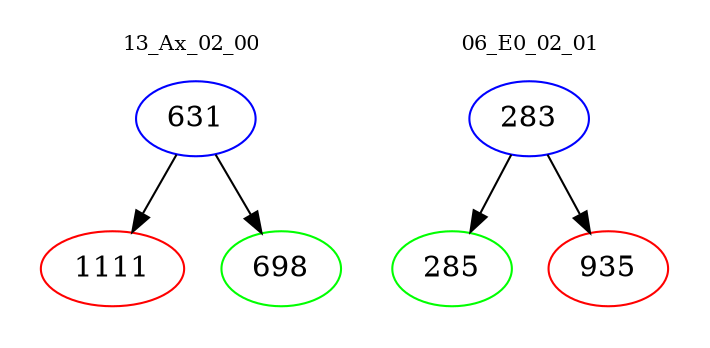 digraph{
subgraph cluster_0 {
color = white
label = "13_Ax_02_00";
fontsize=10;
T0_631 [label="631", color="blue"]
T0_631 -> T0_1111 [color="black"]
T0_1111 [label="1111", color="red"]
T0_631 -> T0_698 [color="black"]
T0_698 [label="698", color="green"]
}
subgraph cluster_1 {
color = white
label = "06_E0_02_01";
fontsize=10;
T1_283 [label="283", color="blue"]
T1_283 -> T1_285 [color="black"]
T1_285 [label="285", color="green"]
T1_283 -> T1_935 [color="black"]
T1_935 [label="935", color="red"]
}
}

